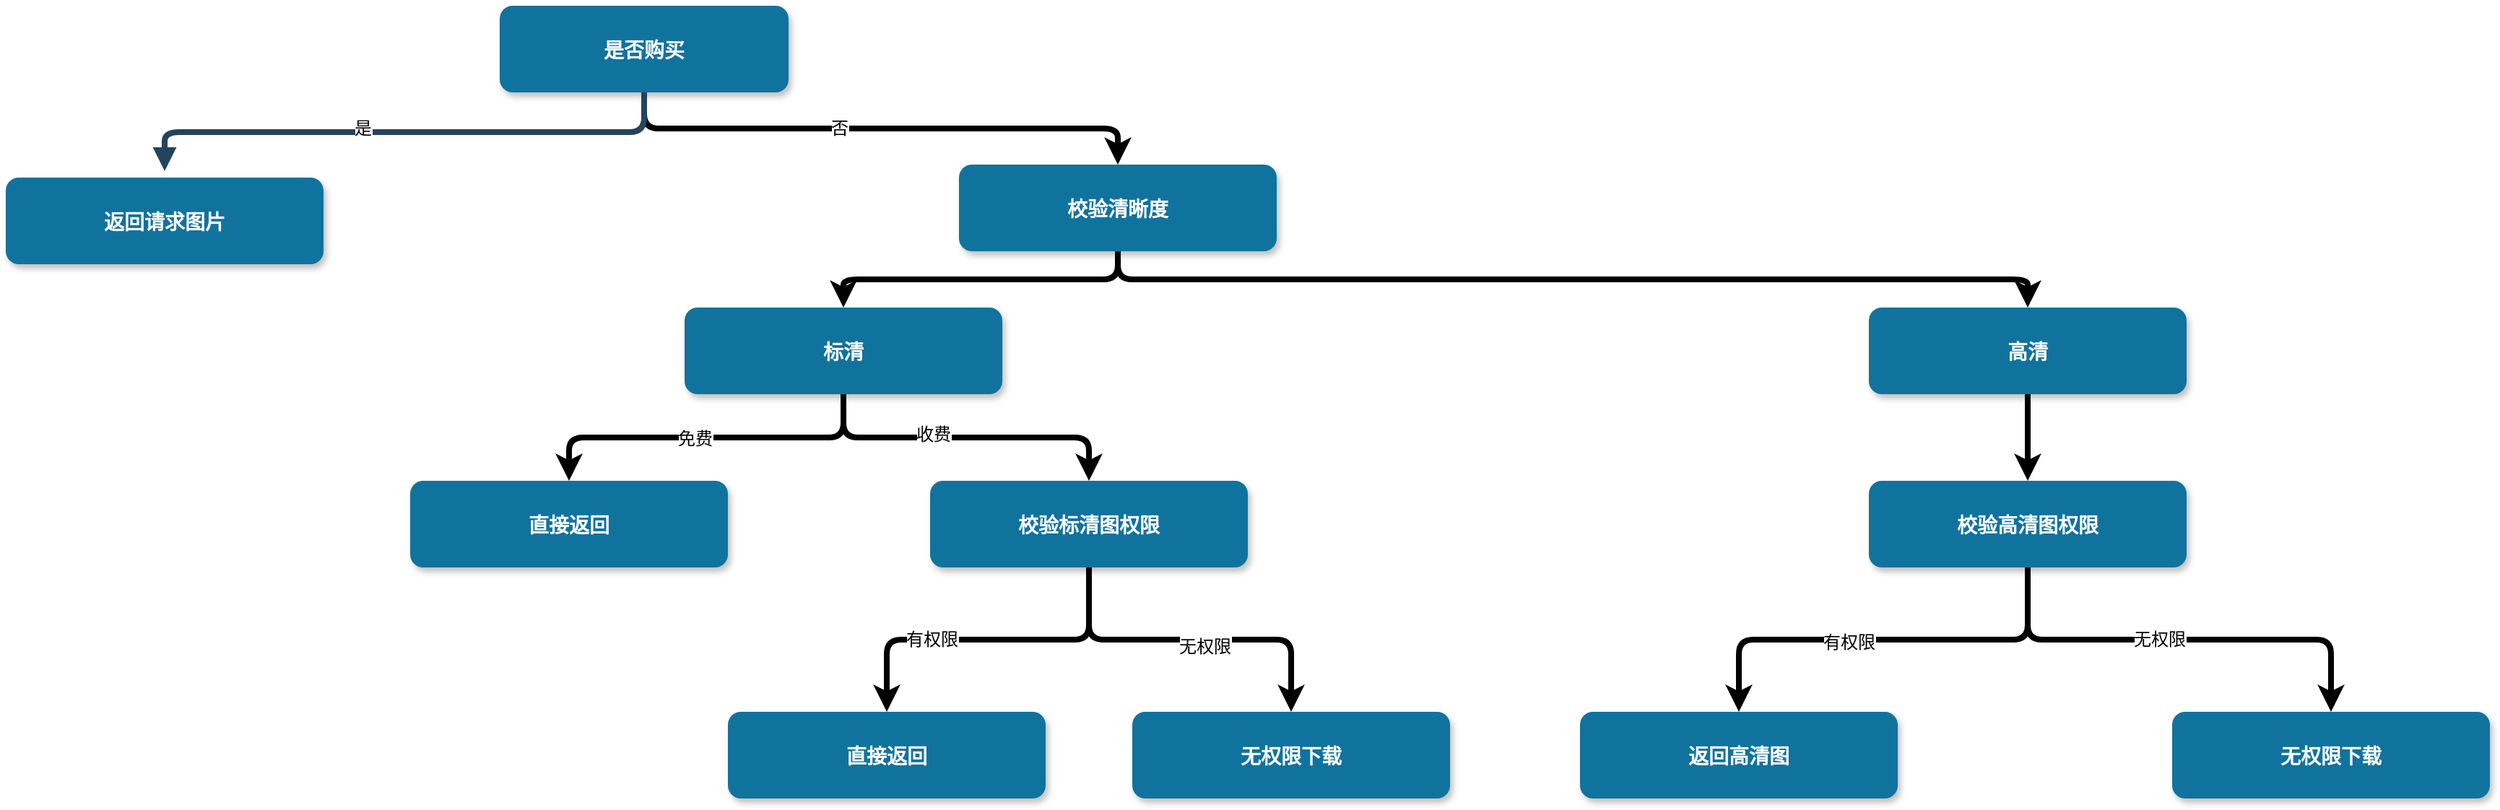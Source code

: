 <mxfile pages="1" version="11.2.5" type="github"><diagram name="Page-1" id="97916047-d0de-89f5-080d-49f4d83e522f"><mxGraphModel dx="1422" dy="715" grid="1" gridSize="10" guides="1" tooltips="1" connect="1" arrows="1" fold="1" page="1" pageScale="1.5" pageWidth="1169" pageHeight="827" background="#ffffff" math="0" shadow="0"><root><mxCell id="0"/><mxCell id="1" parent="0"/><mxCell id="LSdAix3bs996uopejrKY-57" style="edgeStyle=elbowEdgeStyle;rounded=1;orthogonalLoop=1;jettySize=auto;html=1;strokeWidth=4;elbow=vertical;" parent="1" source="2" target="LSdAix3bs996uopejrKY-55" edge="1"><mxGeometry relative="1" as="geometry"/></mxCell><mxCell id="LSdAix3bs996uopejrKY-71" value="否" style="text;html=1;resizable=0;points=[];align=center;verticalAlign=middle;labelBackgroundColor=#ffffff;" parent="LSdAix3bs996uopejrKY-57" vertex="1" connectable="0"><mxGeometry x="-0.153" relative="1" as="geometry"><mxPoint as="offset"/></mxGeometry></mxCell><mxCell id="2" value="是否购买" style="rounded=1;fillColor=#10739E;strokeColor=none;shadow=1;gradientColor=none;fontStyle=1;fontColor=#FFFFFF;fontSize=14;" parent="1" vertex="1"><mxGeometry x="342" y="171" width="200" height="60" as="geometry"/></mxCell><mxCell id="29" value="" style="edgeStyle=elbowEdgeStyle;elbow=vertical;strokeWidth=4;endArrow=block;endFill=1;fontStyle=1;strokeColor=#23445D;" parent="1" source="2" edge="1"><mxGeometry x="-308" y="131" width="100" height="100" as="geometry"><mxPoint x="-308" y="231" as="sourcePoint"/><mxPoint x="110" y="285.5" as="targetPoint"/></mxGeometry></mxCell><mxCell id="LSdAix3bs996uopejrKY-70" value="是" style="text;html=1;resizable=0;points=[];align=center;verticalAlign=middle;labelBackgroundColor=#ffffff;" parent="29" vertex="1" connectable="0"><mxGeometry relative="1" as="geometry"><mxPoint x="-29" y="-3" as="offset"/></mxGeometry></mxCell><mxCell id="LSdAix3bs996uopejrKY-64" style="edgeStyle=elbowEdgeStyle;rounded=1;orthogonalLoop=1;jettySize=auto;elbow=vertical;html=1;entryX=0.5;entryY=0;entryDx=0;entryDy=0;strokeWidth=4;" parent="1" source="LSdAix3bs996uopejrKY-55" target="LSdAix3bs996uopejrKY-62" edge="1"><mxGeometry relative="1" as="geometry"/></mxCell><mxCell id="LSdAix3bs996uopejrKY-65" style="edgeStyle=elbowEdgeStyle;rounded=1;orthogonalLoop=1;jettySize=auto;elbow=vertical;html=1;strokeWidth=4;" parent="1" source="LSdAix3bs996uopejrKY-55" target="LSdAix3bs996uopejrKY-63" edge="1"><mxGeometry relative="1" as="geometry"/></mxCell><mxCell id="LSdAix3bs996uopejrKY-55" value="校验清晰度" style="rounded=1;fillColor=#10739E;strokeColor=none;shadow=1;gradientColor=none;fontStyle=1;fontColor=#FFFFFF;fontSize=14;" parent="1" vertex="1"><mxGeometry x="660" y="281" width="220" height="60" as="geometry"/></mxCell><mxCell id="LSdAix3bs996uopejrKY-60" value="返回请求图片" style="rounded=1;fillColor=#10739E;strokeColor=none;shadow=1;gradientColor=none;fontStyle=1;fontColor=#FFFFFF;fontSize=14;" parent="1" vertex="1"><mxGeometry y="290" width="220" height="60" as="geometry"/></mxCell><mxCell id="LSdAix3bs996uopejrKY-72" style="edgeStyle=elbowEdgeStyle;rounded=1;orthogonalLoop=1;jettySize=auto;elbow=vertical;html=1;strokeWidth=4;exitX=0.5;exitY=1;exitDx=0;exitDy=0;" parent="1" source="LSdAix3bs996uopejrKY-63" target="LSdAix3bs996uopejrKY-69" edge="1"><mxGeometry relative="1" as="geometry"/></mxCell><mxCell id="LSdAix3bs996uopejrKY-77" value="收费" style="text;html=1;resizable=0;points=[];align=center;verticalAlign=middle;labelBackgroundColor=#ffffff;" parent="LSdAix3bs996uopejrKY-72" vertex="1" connectable="0"><mxGeometry x="-0.2" y="2" relative="1" as="geometry"><mxPoint as="offset"/></mxGeometry></mxCell><mxCell id="LSdAix3bs996uopejrKY-81" style="edgeStyle=elbowEdgeStyle;rounded=1;orthogonalLoop=1;jettySize=auto;elbow=vertical;html=1;strokeWidth=4;" parent="1" source="LSdAix3bs996uopejrKY-62" target="LSdAix3bs996uopejrKY-80" edge="1"><mxGeometry relative="1" as="geometry"/></mxCell><mxCell id="LSdAix3bs996uopejrKY-62" value="高清" style="rounded=1;fillColor=#10739E;strokeColor=none;shadow=1;gradientColor=none;fontStyle=1;fontColor=#FFFFFF;fontSize=14;" parent="1" vertex="1"><mxGeometry x="1290" y="380" width="220" height="60" as="geometry"/></mxCell><mxCell id="LSdAix3bs996uopejrKY-67" style="edgeStyle=elbowEdgeStyle;rounded=1;orthogonalLoop=1;jettySize=auto;elbow=vertical;html=1;strokeWidth=4;" parent="1" source="LSdAix3bs996uopejrKY-63" target="LSdAix3bs996uopejrKY-66" edge="1"><mxGeometry relative="1" as="geometry"/></mxCell><mxCell id="LSdAix3bs996uopejrKY-68" value="免费" style="text;html=1;resizable=0;points=[];align=center;verticalAlign=middle;labelBackgroundColor=#ffffff;" parent="LSdAix3bs996uopejrKY-67" vertex="1" connectable="0"><mxGeometry y="12" relative="1" as="geometry"><mxPoint x="-8" y="-11" as="offset"/></mxGeometry></mxCell><mxCell id="LSdAix3bs996uopejrKY-63" value="标清" style="rounded=1;fillColor=#10739E;strokeColor=none;shadow=1;gradientColor=none;fontStyle=1;fontColor=#FFFFFF;fontSize=14;" parent="1" vertex="1"><mxGeometry x="470" y="380" width="220" height="60" as="geometry"/></mxCell><mxCell id="LSdAix3bs996uopejrKY-66" value="直接返回" style="rounded=1;fillColor=#10739E;strokeColor=none;shadow=1;gradientColor=none;fontStyle=1;fontColor=#FFFFFF;fontSize=14;" parent="1" vertex="1"><mxGeometry x="280" y="500" width="220" height="60" as="geometry"/></mxCell><mxCell id="LSdAix3bs996uopejrKY-74" style="edgeStyle=elbowEdgeStyle;rounded=1;orthogonalLoop=1;jettySize=auto;elbow=vertical;html=1;entryX=0.5;entryY=0;entryDx=0;entryDy=0;strokeWidth=4;" parent="1" source="LSdAix3bs996uopejrKY-69" target="LSdAix3bs996uopejrKY-73" edge="1"><mxGeometry relative="1" as="geometry"/></mxCell><mxCell id="LSdAix3bs996uopejrKY-79" value="有权限" style="text;html=1;resizable=0;points=[];align=center;verticalAlign=middle;labelBackgroundColor=#ffffff;" parent="LSdAix3bs996uopejrKY-74" vertex="1" connectable="0"><mxGeometry x="0.325" relative="1" as="geometry"><mxPoint as="offset"/></mxGeometry></mxCell><mxCell id="LSdAix3bs996uopejrKY-76" style="edgeStyle=elbowEdgeStyle;rounded=1;orthogonalLoop=1;jettySize=auto;elbow=vertical;html=1;strokeWidth=4;" parent="1" source="LSdAix3bs996uopejrKY-69" target="LSdAix3bs996uopejrKY-75" edge="1"><mxGeometry relative="1" as="geometry"/></mxCell><mxCell id="LSdAix3bs996uopejrKY-78" value="无权限" style="text;html=1;resizable=0;points=[];align=center;verticalAlign=middle;labelBackgroundColor=#ffffff;" parent="LSdAix3bs996uopejrKY-76" vertex="1" connectable="0"><mxGeometry x="0.083" y="-5" relative="1" as="geometry"><mxPoint as="offset"/></mxGeometry></mxCell><mxCell id="LSdAix3bs996uopejrKY-69" value="校验标清图权限" style="rounded=1;fillColor=#10739E;strokeColor=none;shadow=1;gradientColor=none;fontStyle=1;fontColor=#FFFFFF;fontSize=14;" parent="1" vertex="1"><mxGeometry x="640" y="500" width="220" height="60" as="geometry"/></mxCell><mxCell id="LSdAix3bs996uopejrKY-73" value="直接返回" style="rounded=1;fillColor=#10739E;strokeColor=none;shadow=1;gradientColor=none;fontStyle=1;fontColor=#FFFFFF;fontSize=14;" parent="1" vertex="1"><mxGeometry x="500" y="660" width="220" height="60" as="geometry"/></mxCell><mxCell id="LSdAix3bs996uopejrKY-75" value="无权限下载" style="rounded=1;fillColor=#10739E;strokeColor=none;shadow=1;gradientColor=none;fontStyle=1;fontColor=#FFFFFF;fontSize=14;" parent="1" vertex="1"><mxGeometry x="780" y="660" width="220" height="60" as="geometry"/></mxCell><mxCell id="LSdAix3bs996uopejrKY-83" style="edgeStyle=elbowEdgeStyle;rounded=1;orthogonalLoop=1;jettySize=auto;elbow=vertical;html=1;strokeWidth=4;" parent="1" source="LSdAix3bs996uopejrKY-80" target="LSdAix3bs996uopejrKY-82" edge="1"><mxGeometry relative="1" as="geometry"/></mxCell><mxCell id="LSdAix3bs996uopejrKY-84" value="无权限" style="text;html=1;resizable=0;points=[];align=center;verticalAlign=middle;labelBackgroundColor=#ffffff;" parent="LSdAix3bs996uopejrKY-83" vertex="1" connectable="0"><mxGeometry x="-0.095" relative="1" as="geometry"><mxPoint as="offset"/></mxGeometry></mxCell><mxCell id="LSdAix3bs996uopejrKY-89" style="edgeStyle=elbowEdgeStyle;rounded=1;orthogonalLoop=1;jettySize=auto;elbow=vertical;html=1;strokeWidth=4;" parent="1" source="LSdAix3bs996uopejrKY-80" target="LSdAix3bs996uopejrKY-87" edge="1"><mxGeometry relative="1" as="geometry"/></mxCell><mxCell id="LSdAix3bs996uopejrKY-91" value="有权限" style="text;html=1;resizable=0;points=[];align=center;verticalAlign=middle;labelBackgroundColor=#ffffff;" parent="LSdAix3bs996uopejrKY-89" vertex="1" connectable="0"><mxGeometry x="0.16" y="2" relative="1" as="geometry"><mxPoint as="offset"/></mxGeometry></mxCell><mxCell id="LSdAix3bs996uopejrKY-80" value="校验高清图权限" style="rounded=1;fillColor=#10739E;strokeColor=none;shadow=1;gradientColor=none;fontStyle=1;fontColor=#FFFFFF;fontSize=14;" parent="1" vertex="1"><mxGeometry x="1290" y="500" width="220" height="60" as="geometry"/></mxCell><mxCell id="LSdAix3bs996uopejrKY-82" value="无权限下载" style="rounded=1;fillColor=#10739E;strokeColor=none;shadow=1;gradientColor=none;fontStyle=1;fontColor=#FFFFFF;fontSize=14;" parent="1" vertex="1"><mxGeometry x="1500" y="660" width="220" height="60" as="geometry"/></mxCell><mxCell id="LSdAix3bs996uopejrKY-87" value="返回高清图" style="rounded=1;fillColor=#10739E;strokeColor=none;shadow=1;gradientColor=none;fontStyle=1;fontColor=#FFFFFF;fontSize=14;" parent="1" vertex="1"><mxGeometry x="1090" y="660" width="220" height="60" as="geometry"/></mxCell></root></mxGraphModel></diagram></mxfile>